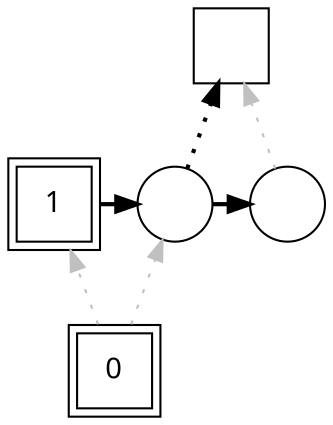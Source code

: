 digraph G {
rankdir = BT;
Node [ fontname="Apple Symbols"];
Player		[ label="1" shape=square peripheries=2];
Ground		[ label="0" shape=square peripheries=2];
Sausage0		[ label="" shape=circle];
Island		[ label="" shape=square];
Sausage1		[ label="" shape=circle];
{rank=same; Player,Sausage0};
{rank=same; Sausage0,Sausage1};
	"Ground" -> "Player" [style=dotted color="gray"];
	"Player" -> "Sausage0" [constraint=false  penwidth=2];
	"Ground" -> "Sausage0" [style=dotted color="gray"];
	"Sausage0" -> "Island" [style=dotted  penwidth=2];
	"Sausage0" -> "Sausage1" [constraint=false  penwidth=2];
	"Sausage1" -> "Island" [style=dotted color="gray"];
}